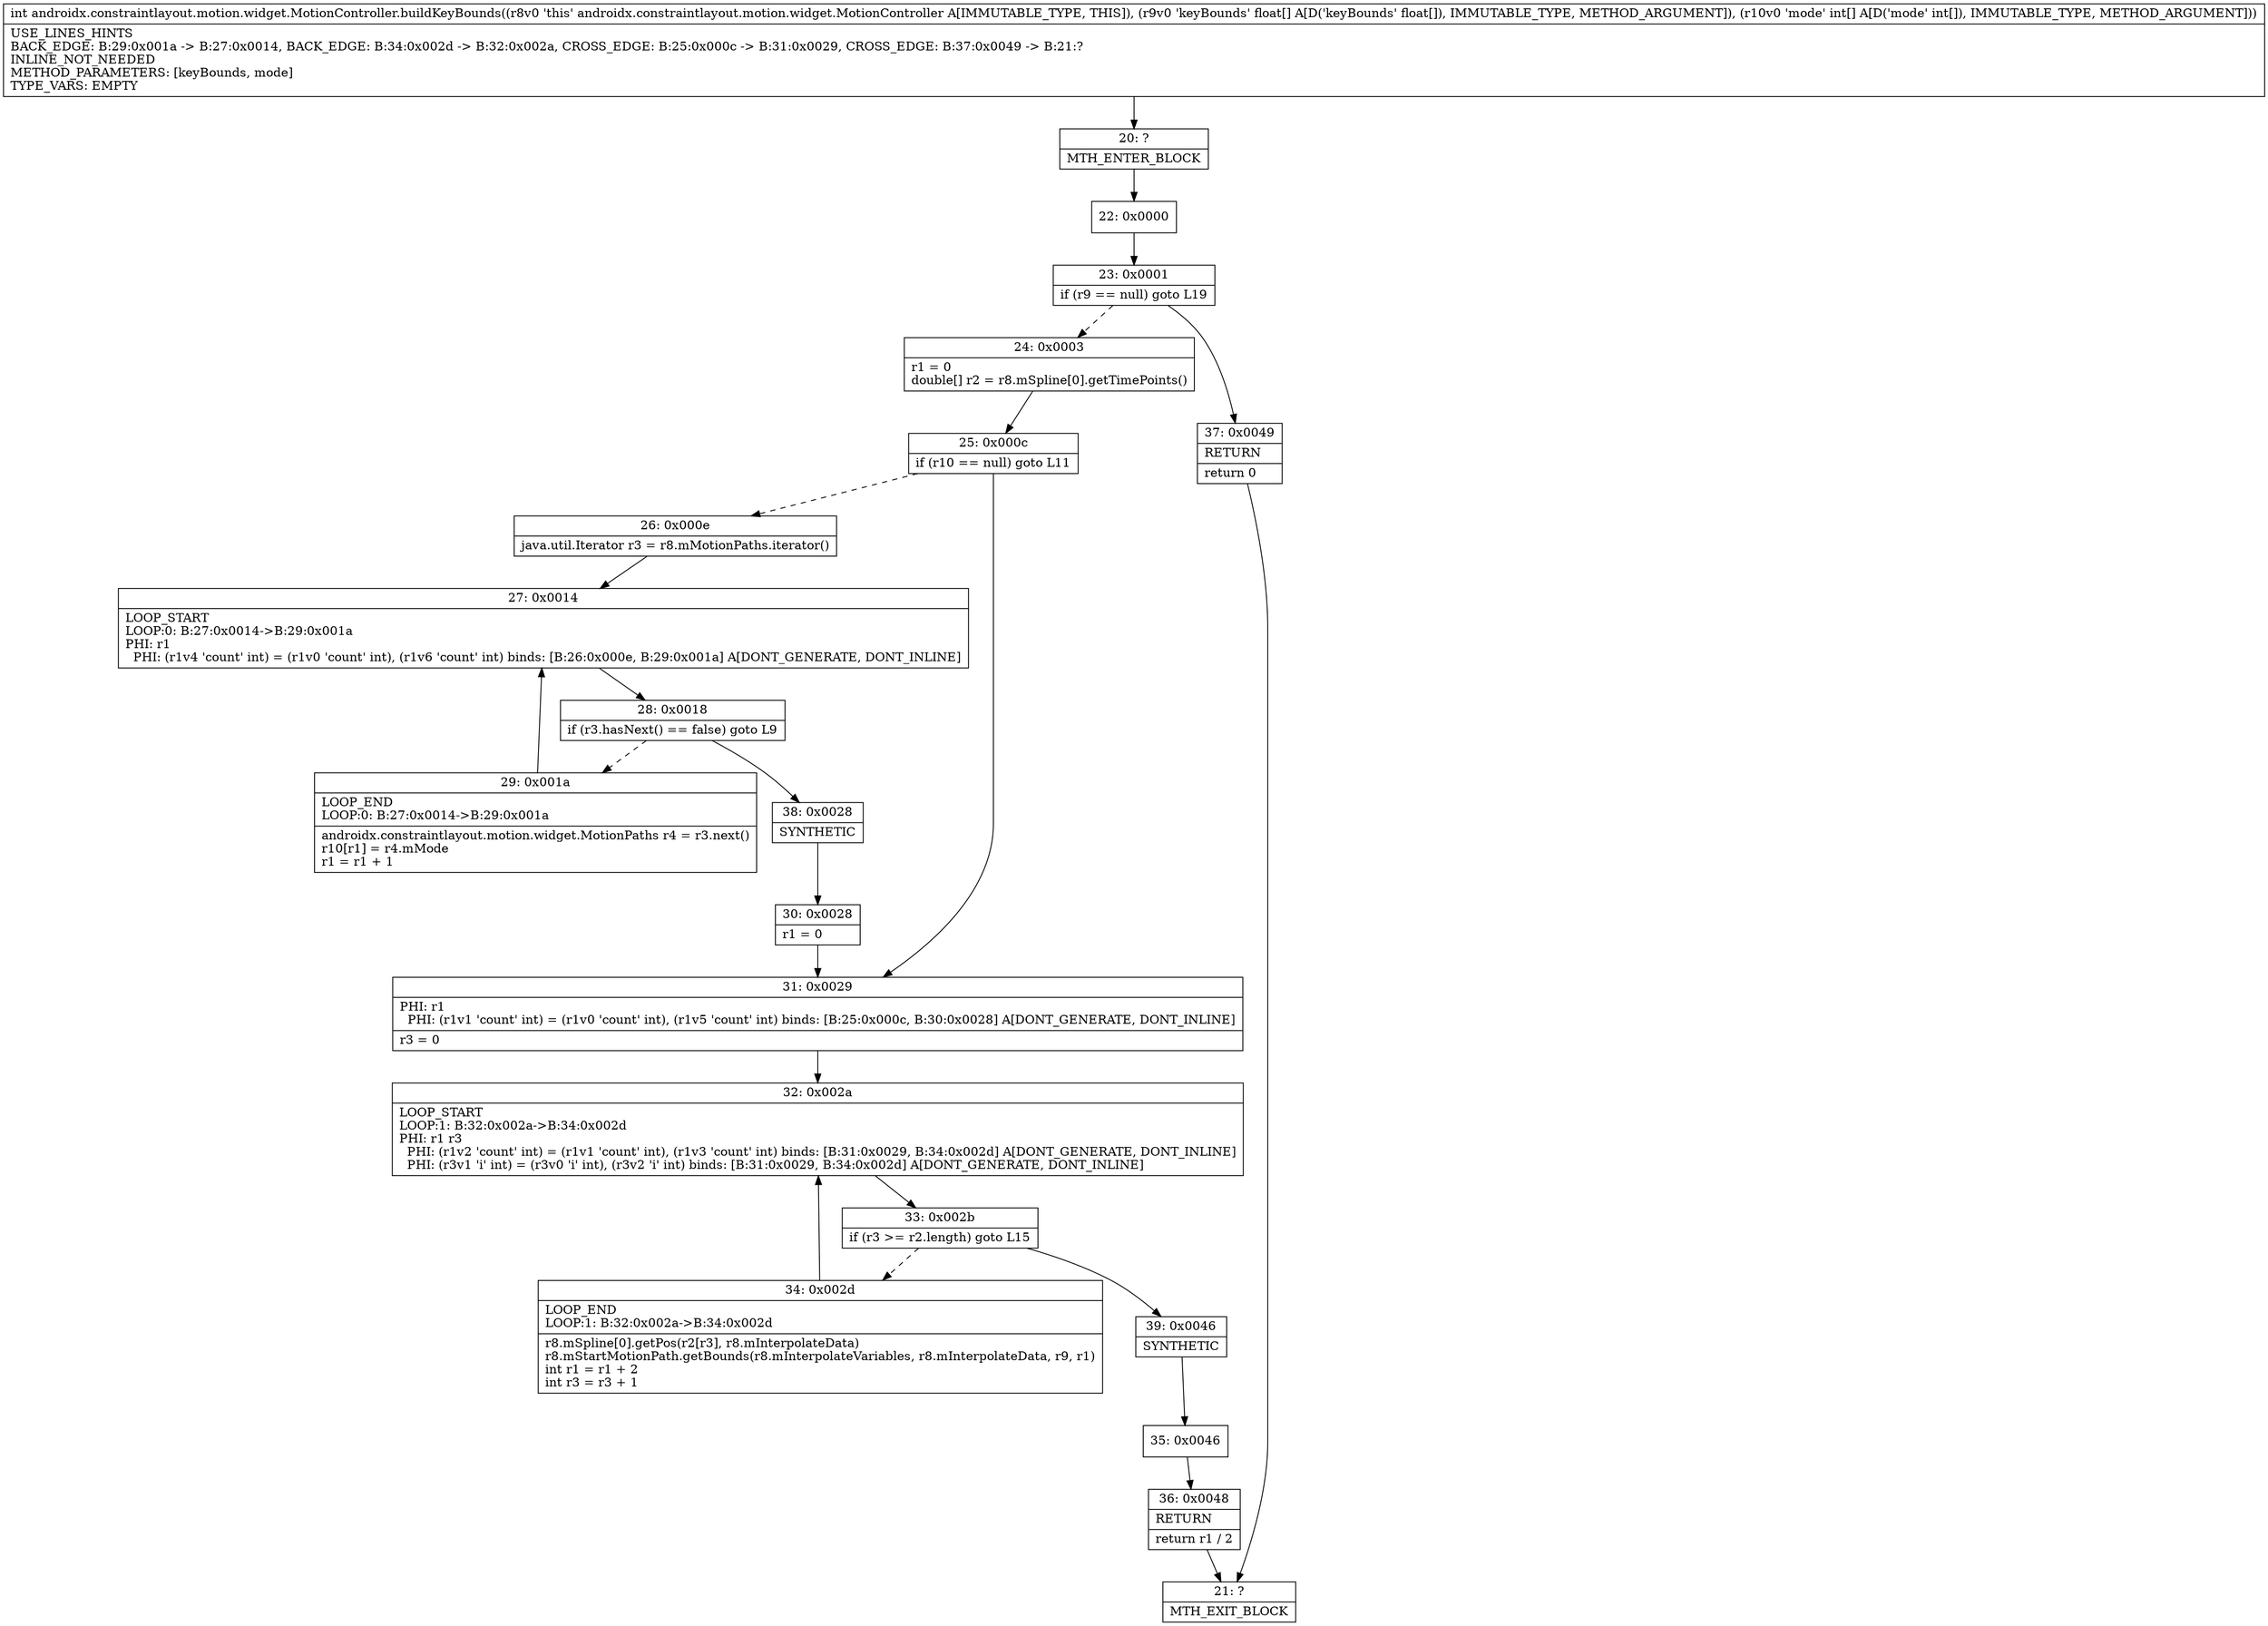 digraph "CFG forandroidx.constraintlayout.motion.widget.MotionController.buildKeyBounds([F[I)I" {
Node_20 [shape=record,label="{20\:\ ?|MTH_ENTER_BLOCK\l}"];
Node_22 [shape=record,label="{22\:\ 0x0000}"];
Node_23 [shape=record,label="{23\:\ 0x0001|if (r9 == null) goto L19\l}"];
Node_24 [shape=record,label="{24\:\ 0x0003|r1 = 0\ldouble[] r2 = r8.mSpline[0].getTimePoints()\l}"];
Node_25 [shape=record,label="{25\:\ 0x000c|if (r10 == null) goto L11\l}"];
Node_26 [shape=record,label="{26\:\ 0x000e|java.util.Iterator r3 = r8.mMotionPaths.iterator()\l}"];
Node_27 [shape=record,label="{27\:\ 0x0014|LOOP_START\lLOOP:0: B:27:0x0014\-\>B:29:0x001a\lPHI: r1 \l  PHI: (r1v4 'count' int) = (r1v0 'count' int), (r1v6 'count' int) binds: [B:26:0x000e, B:29:0x001a] A[DONT_GENERATE, DONT_INLINE]\l}"];
Node_28 [shape=record,label="{28\:\ 0x0018|if (r3.hasNext() == false) goto L9\l}"];
Node_29 [shape=record,label="{29\:\ 0x001a|LOOP_END\lLOOP:0: B:27:0x0014\-\>B:29:0x001a\l|androidx.constraintlayout.motion.widget.MotionPaths r4 = r3.next()\lr10[r1] = r4.mMode\lr1 = r1 + 1\l}"];
Node_38 [shape=record,label="{38\:\ 0x0028|SYNTHETIC\l}"];
Node_30 [shape=record,label="{30\:\ 0x0028|r1 = 0\l}"];
Node_31 [shape=record,label="{31\:\ 0x0029|PHI: r1 \l  PHI: (r1v1 'count' int) = (r1v0 'count' int), (r1v5 'count' int) binds: [B:25:0x000c, B:30:0x0028] A[DONT_GENERATE, DONT_INLINE]\l|r3 = 0\l}"];
Node_32 [shape=record,label="{32\:\ 0x002a|LOOP_START\lLOOP:1: B:32:0x002a\-\>B:34:0x002d\lPHI: r1 r3 \l  PHI: (r1v2 'count' int) = (r1v1 'count' int), (r1v3 'count' int) binds: [B:31:0x0029, B:34:0x002d] A[DONT_GENERATE, DONT_INLINE]\l  PHI: (r3v1 'i' int) = (r3v0 'i' int), (r3v2 'i' int) binds: [B:31:0x0029, B:34:0x002d] A[DONT_GENERATE, DONT_INLINE]\l}"];
Node_33 [shape=record,label="{33\:\ 0x002b|if (r3 \>= r2.length) goto L15\l}"];
Node_34 [shape=record,label="{34\:\ 0x002d|LOOP_END\lLOOP:1: B:32:0x002a\-\>B:34:0x002d\l|r8.mSpline[0].getPos(r2[r3], r8.mInterpolateData)\lr8.mStartMotionPath.getBounds(r8.mInterpolateVariables, r8.mInterpolateData, r9, r1)\lint r1 = r1 + 2\lint r3 = r3 + 1\l}"];
Node_39 [shape=record,label="{39\:\ 0x0046|SYNTHETIC\l}"];
Node_35 [shape=record,label="{35\:\ 0x0046}"];
Node_36 [shape=record,label="{36\:\ 0x0048|RETURN\l|return r1 \/ 2\l}"];
Node_21 [shape=record,label="{21\:\ ?|MTH_EXIT_BLOCK\l}"];
Node_37 [shape=record,label="{37\:\ 0x0049|RETURN\l|return 0\l}"];
MethodNode[shape=record,label="{int androidx.constraintlayout.motion.widget.MotionController.buildKeyBounds((r8v0 'this' androidx.constraintlayout.motion.widget.MotionController A[IMMUTABLE_TYPE, THIS]), (r9v0 'keyBounds' float[] A[D('keyBounds' float[]), IMMUTABLE_TYPE, METHOD_ARGUMENT]), (r10v0 'mode' int[] A[D('mode' int[]), IMMUTABLE_TYPE, METHOD_ARGUMENT]))  | USE_LINES_HINTS\lBACK_EDGE: B:29:0x001a \-\> B:27:0x0014, BACK_EDGE: B:34:0x002d \-\> B:32:0x002a, CROSS_EDGE: B:25:0x000c \-\> B:31:0x0029, CROSS_EDGE: B:37:0x0049 \-\> B:21:?\lINLINE_NOT_NEEDED\lMETHOD_PARAMETERS: [keyBounds, mode]\lTYPE_VARS: EMPTY\l}"];
MethodNode -> Node_20;Node_20 -> Node_22;
Node_22 -> Node_23;
Node_23 -> Node_24[style=dashed];
Node_23 -> Node_37;
Node_24 -> Node_25;
Node_25 -> Node_26[style=dashed];
Node_25 -> Node_31;
Node_26 -> Node_27;
Node_27 -> Node_28;
Node_28 -> Node_29[style=dashed];
Node_28 -> Node_38;
Node_29 -> Node_27;
Node_38 -> Node_30;
Node_30 -> Node_31;
Node_31 -> Node_32;
Node_32 -> Node_33;
Node_33 -> Node_34[style=dashed];
Node_33 -> Node_39;
Node_34 -> Node_32;
Node_39 -> Node_35;
Node_35 -> Node_36;
Node_36 -> Node_21;
Node_37 -> Node_21;
}

